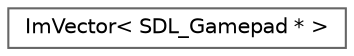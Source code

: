 digraph "Graphical Class Hierarchy"
{
 // LATEX_PDF_SIZE
  bgcolor="transparent";
  edge [fontname=Helvetica,fontsize=10,labelfontname=Helvetica,labelfontsize=10];
  node [fontname=Helvetica,fontsize=10,shape=box,height=0.2,width=0.4];
  rankdir="LR";
  Node0 [id="Node000000",label="ImVector\< SDL_Gamepad * \>",height=0.2,width=0.4,color="grey40", fillcolor="white", style="filled",URL="$structImVector.html",tooltip=" "];
}
